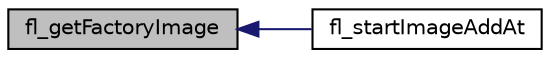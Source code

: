 digraph "fl_getFactoryImage"
{
 // INTERACTIVE_SVG=YES
  edge [fontname="Helvetica",fontsize="10",labelfontname="Helvetica",labelfontsize="10"];
  node [fontname="Helvetica",fontsize="10",shape=record];
  rankdir="LR";
  Node1 [label="fl_getFactoryImage",height=0.2,width=0.4,color="black", fillcolor="grey75", style="filled" fontcolor="black"];
  Node1 -> Node2 [dir="back",color="midnightblue",fontsize="10",style="solid",fontname="Helvetica"];
  Node2 [label="fl_startImageAddAt",height=0.2,width=0.4,color="black", fillcolor="white", style="filled",URL="$flashlib_8c.html#ad5bb339d347247b5122a10bf18ddfcf1"];
}
